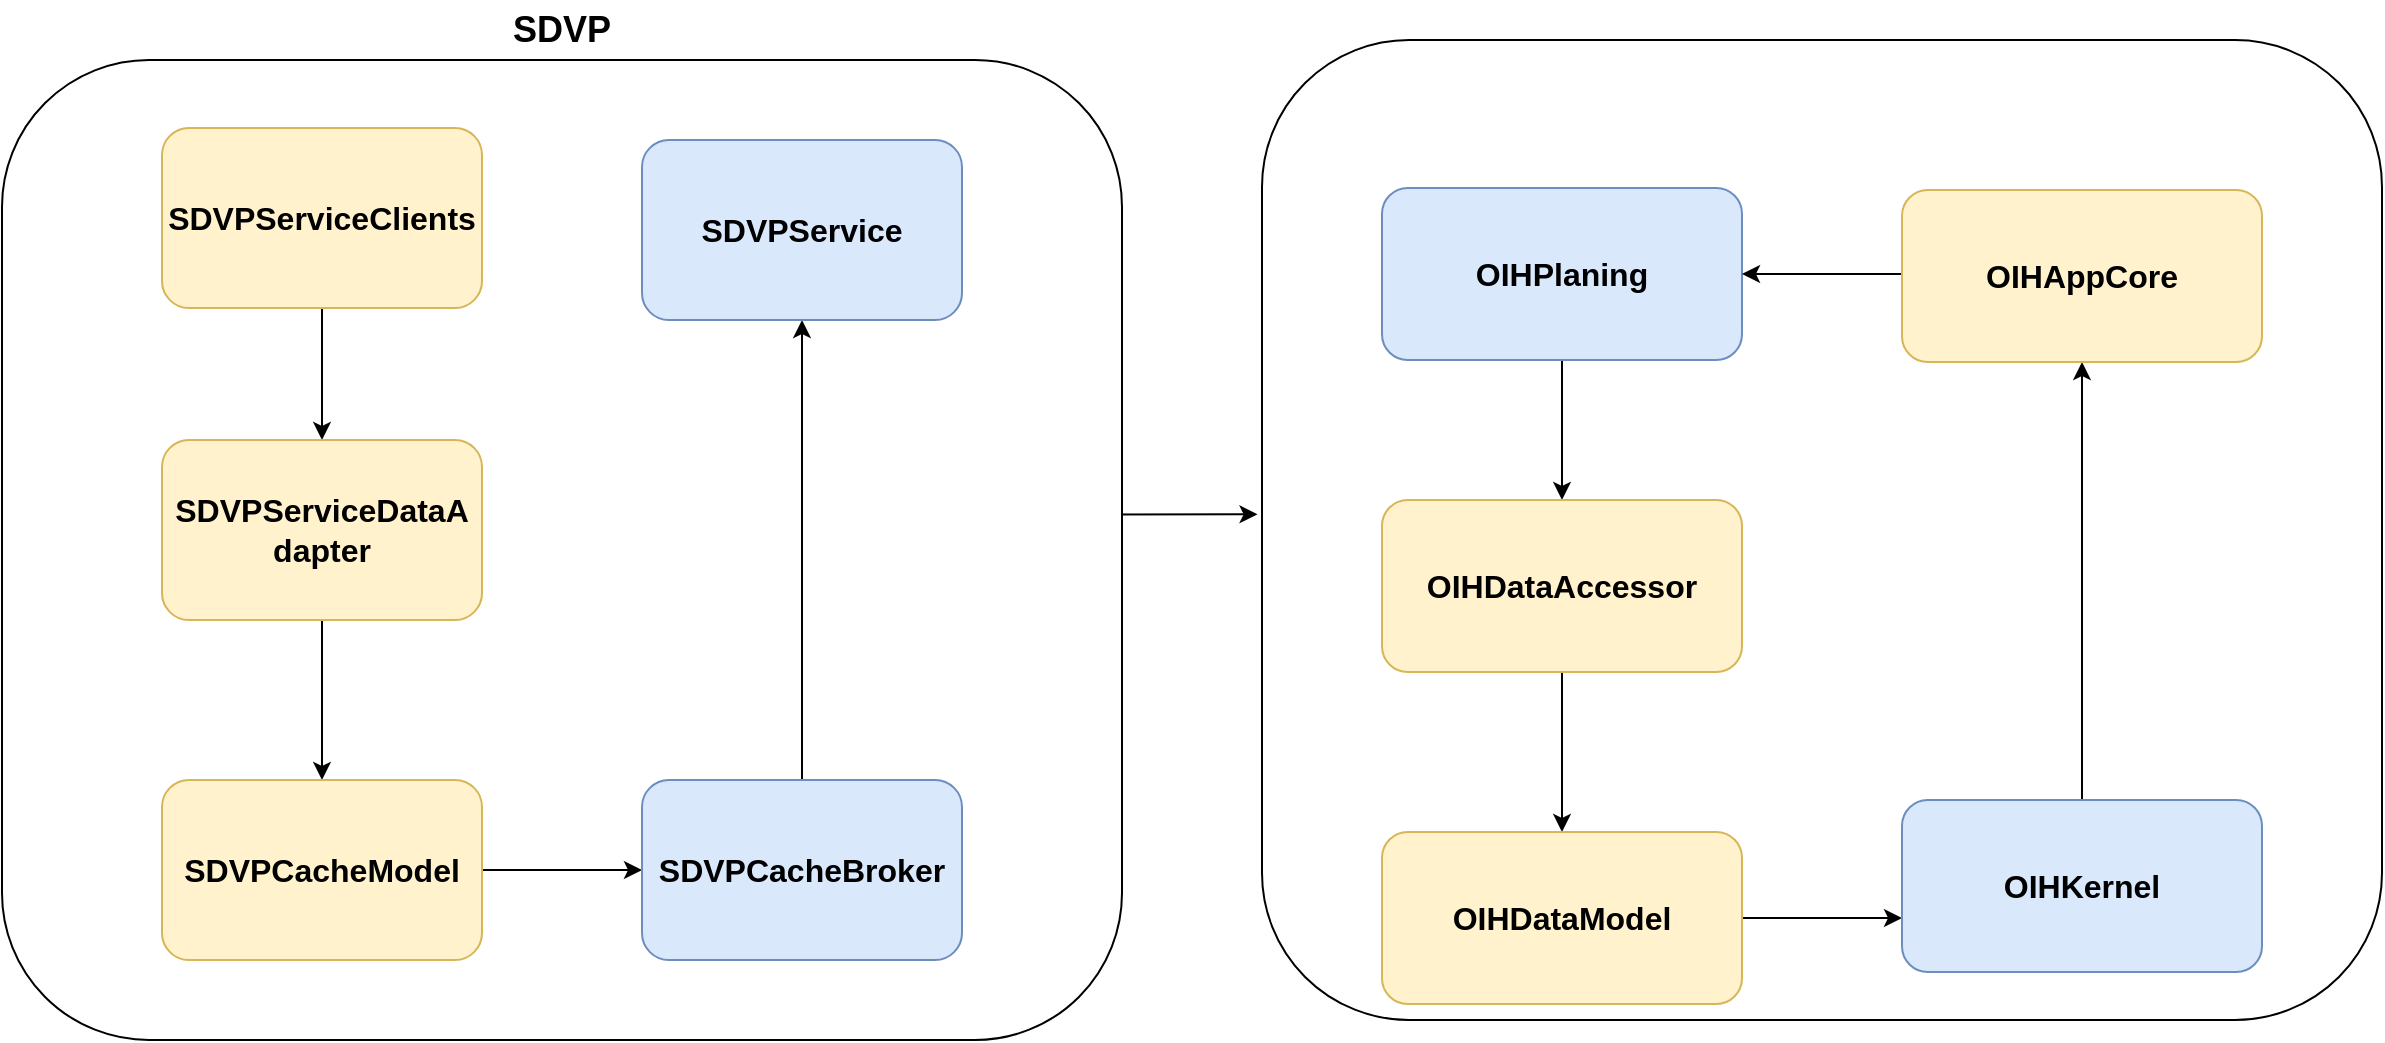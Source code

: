 <mxfile version="10.6.3" type="github"><diagram id="7PE4JoVgCrda58nfPuE4" name="Page-1"><mxGraphModel dx="1398" dy="788" grid="1" gridSize="10" guides="1" tooltips="1" connect="1" arrows="1" fold="1" page="1" pageScale="1" pageWidth="850" pageHeight="1100" math="0" shadow="0"><root><mxCell id="0"/><mxCell id="1" parent="0"/><mxCell id="xToq50Y8Y-27B1YpEbBs-16" value="" style="edgeStyle=orthogonalEdgeStyle;rounded=0;orthogonalLoop=1;jettySize=auto;html=1;exitX=1;exitY=0.5;exitDx=0;exitDy=0;entryX=-0.004;entryY=0.484;entryDx=0;entryDy=0;entryPerimeter=0;" edge="1" parent="1" source="xToq50Y8Y-27B1YpEbBs-10" target="xToq50Y8Y-27B1YpEbBs-15"><mxGeometry relative="1" as="geometry"/></mxCell><mxCell id="xToq50Y8Y-27B1YpEbBs-1" value="" style="rounded=1;whiteSpace=wrap;html=1;" vertex="1" parent="1"><mxGeometry y="60" width="560" height="490" as="geometry"/></mxCell><mxCell id="xToq50Y8Y-27B1YpEbBs-15" value="" style="rounded=1;whiteSpace=wrap;html=1;" vertex="1" parent="1"><mxGeometry x="630" y="50" width="560" height="490" as="geometry"/></mxCell><mxCell id="xToq50Y8Y-27B1YpEbBs-4" value="" style="edgeStyle=orthogonalEdgeStyle;rounded=0;orthogonalLoop=1;jettySize=auto;html=1;entryX=0.5;entryY=0;entryDx=0;entryDy=0;" edge="1" parent="1" source="xToq50Y8Y-27B1YpEbBs-2" target="xToq50Y8Y-27B1YpEbBs-3"><mxGeometry relative="1" as="geometry"><mxPoint x="160" y="230" as="targetPoint"/></mxGeometry></mxCell><mxCell id="xToq50Y8Y-27B1YpEbBs-2" value="&lt;b&gt;&lt;font style=&quot;font-size: 16px&quot;&gt;SDVPServiceClients&lt;/font&gt;&lt;/b&gt;" style="rounded=1;whiteSpace=wrap;html=1;fillColor=#fff2cc;strokeColor=#d6b656;" vertex="1" parent="1"><mxGeometry x="80" y="94" width="160" height="90" as="geometry"/></mxCell><mxCell id="xToq50Y8Y-27B1YpEbBs-7" value="" style="edgeStyle=orthogonalEdgeStyle;rounded=0;orthogonalLoop=1;jettySize=auto;html=1;" edge="1" parent="1" source="xToq50Y8Y-27B1YpEbBs-3" target="xToq50Y8Y-27B1YpEbBs-6"><mxGeometry relative="1" as="geometry"/></mxCell><mxCell id="xToq50Y8Y-27B1YpEbBs-3" value="&lt;div&gt;&lt;b&gt;&lt;font style=&quot;font-size: 16px&quot;&gt;SDVPServiceDataA&lt;/font&gt;&lt;/b&gt;&lt;/div&gt;&lt;div&gt;&lt;b&gt;&lt;font style=&quot;font-size: 16px&quot;&gt;dapter&lt;br&gt;&lt;/font&gt;&lt;/b&gt;&lt;/div&gt;" style="rounded=1;whiteSpace=wrap;html=1;fillColor=#fff2cc;strokeColor=#d6b656;" vertex="1" parent="1"><mxGeometry x="80" y="250" width="160" height="90" as="geometry"/></mxCell><mxCell id="xToq50Y8Y-27B1YpEbBs-9" value="" style="edgeStyle=orthogonalEdgeStyle;rounded=0;orthogonalLoop=1;jettySize=auto;html=1;" edge="1" parent="1" source="xToq50Y8Y-27B1YpEbBs-6" target="xToq50Y8Y-27B1YpEbBs-8"><mxGeometry relative="1" as="geometry"/></mxCell><mxCell id="xToq50Y8Y-27B1YpEbBs-6" value="&lt;div&gt;&lt;b&gt;&lt;font style=&quot;font-size: 16px&quot;&gt;SDVPCacheModel&lt;/font&gt;&lt;/b&gt;&lt;/div&gt;" style="rounded=1;whiteSpace=wrap;html=1;fillColor=#fff2cc;strokeColor=#d6b656;" vertex="1" parent="1"><mxGeometry x="80" y="420" width="160" height="90" as="geometry"/></mxCell><mxCell id="xToq50Y8Y-27B1YpEbBs-11" value="" style="edgeStyle=orthogonalEdgeStyle;rounded=0;orthogonalLoop=1;jettySize=auto;html=1;" edge="1" parent="1" source="xToq50Y8Y-27B1YpEbBs-8" target="xToq50Y8Y-27B1YpEbBs-10"><mxGeometry relative="1" as="geometry"/></mxCell><mxCell id="xToq50Y8Y-27B1YpEbBs-8" value="&lt;div&gt;&lt;b&gt;&lt;font style=&quot;font-size: 16px&quot;&gt;SDVPCacheBroker&lt;/font&gt;&lt;/b&gt;&lt;/div&gt;" style="rounded=1;whiteSpace=wrap;html=1;fillColor=#dae8fc;strokeColor=#6c8ebf;" vertex="1" parent="1"><mxGeometry x="320" y="420" width="160" height="90" as="geometry"/></mxCell><mxCell id="xToq50Y8Y-27B1YpEbBs-10" value="&lt;div&gt;&lt;b&gt;&lt;font style=&quot;font-size: 16px&quot;&gt;SDVPService&lt;/font&gt;&lt;/b&gt;&lt;/div&gt;" style="rounded=1;whiteSpace=wrap;html=1;fillColor=#dae8fc;strokeColor=#6c8ebf;" vertex="1" parent="1"><mxGeometry x="320" y="100" width="160" height="90" as="geometry"/></mxCell><mxCell id="xToq50Y8Y-27B1YpEbBs-18" value="&lt;font style=&quot;font-size: 18px&quot;&gt;&lt;b&gt;SDVP&lt;/b&gt;&lt;/font&gt;" style="text;html=1;strokeColor=none;fillColor=none;align=center;verticalAlign=middle;whiteSpace=wrap;rounded=0;" vertex="1" parent="1"><mxGeometry x="190" y="30" width="180" height="30" as="geometry"/></mxCell><mxCell id="xToq50Y8Y-27B1YpEbBs-21" value="" style="edgeStyle=orthogonalEdgeStyle;rounded=0;orthogonalLoop=1;jettySize=auto;html=1;" edge="1" parent="1" source="xToq50Y8Y-27B1YpEbBs-19" target="xToq50Y8Y-27B1YpEbBs-20"><mxGeometry relative="1" as="geometry"/></mxCell><mxCell id="xToq50Y8Y-27B1YpEbBs-19" value="&lt;font style=&quot;font-size: 16px&quot;&gt;&lt;b&gt;OIHPlaning&lt;/b&gt;&lt;/font&gt;" style="rounded=1;whiteSpace=wrap;html=1;fillColor=#dae8fc;strokeColor=#6c8ebf;" vertex="1" parent="1"><mxGeometry x="690" y="124" width="180" height="86" as="geometry"/></mxCell><mxCell id="xToq50Y8Y-27B1YpEbBs-23" value="" style="edgeStyle=orthogonalEdgeStyle;rounded=0;orthogonalLoop=1;jettySize=auto;html=1;" edge="1" parent="1" source="xToq50Y8Y-27B1YpEbBs-20" target="xToq50Y8Y-27B1YpEbBs-22"><mxGeometry relative="1" as="geometry"/></mxCell><mxCell id="xToq50Y8Y-27B1YpEbBs-20" value="&lt;font style=&quot;font-size: 16px&quot;&gt;&lt;b&gt;OIHDataAccessor&lt;/b&gt;&lt;/font&gt;" style="rounded=1;whiteSpace=wrap;html=1;fillColor=#fff2cc;strokeColor=#d6b656;" vertex="1" parent="1"><mxGeometry x="690" y="280" width="180" height="86" as="geometry"/></mxCell><mxCell id="xToq50Y8Y-27B1YpEbBs-25" value="" style="edgeStyle=orthogonalEdgeStyle;rounded=0;orthogonalLoop=1;jettySize=auto;html=1;" edge="1" parent="1" source="xToq50Y8Y-27B1YpEbBs-22"><mxGeometry relative="1" as="geometry"><mxPoint x="950" y="489" as="targetPoint"/></mxGeometry></mxCell><mxCell id="xToq50Y8Y-27B1YpEbBs-22" value="&lt;font style=&quot;font-size: 16px&quot;&gt;&lt;b&gt;OIHDataModel&lt;/b&gt;&lt;/font&gt;" style="rounded=1;whiteSpace=wrap;html=1;fillColor=#fff2cc;strokeColor=#d6b656;" vertex="1" parent="1"><mxGeometry x="690" y="446" width="180" height="86" as="geometry"/></mxCell><mxCell id="xToq50Y8Y-27B1YpEbBs-29" value="" style="edgeStyle=orthogonalEdgeStyle;rounded=0;orthogonalLoop=1;jettySize=auto;html=1;" edge="1" parent="1" source="xToq50Y8Y-27B1YpEbBs-26" target="xToq50Y8Y-27B1YpEbBs-28"><mxGeometry relative="1" as="geometry"/></mxCell><mxCell id="xToq50Y8Y-27B1YpEbBs-26" value="&lt;font style=&quot;font-size: 16px&quot;&gt;&lt;b&gt;OIHKernel&lt;/b&gt;&lt;/font&gt;" style="rounded=1;whiteSpace=wrap;html=1;fillColor=#dae8fc;strokeColor=#6c8ebf;" vertex="1" parent="1"><mxGeometry x="950" y="430" width="180" height="86" as="geometry"/></mxCell><mxCell id="xToq50Y8Y-27B1YpEbBs-30" value="" style="edgeStyle=orthogonalEdgeStyle;rounded=0;orthogonalLoop=1;jettySize=auto;html=1;" edge="1" parent="1" source="xToq50Y8Y-27B1YpEbBs-28" target="xToq50Y8Y-27B1YpEbBs-19"><mxGeometry relative="1" as="geometry"><Array as="points"><mxPoint x="930" y="167"/><mxPoint x="930" y="167"/></Array></mxGeometry></mxCell><mxCell id="xToq50Y8Y-27B1YpEbBs-28" value="&lt;font style=&quot;font-size: 16px&quot;&gt;&lt;b&gt;OIHAppCore&lt;/b&gt;&lt;/font&gt;" style="rounded=1;whiteSpace=wrap;html=1;fillColor=#fff2cc;strokeColor=#d6b656;" vertex="1" parent="1"><mxGeometry x="950" y="125" width="180" height="86" as="geometry"/></mxCell></root></mxGraphModel></diagram></mxfile>